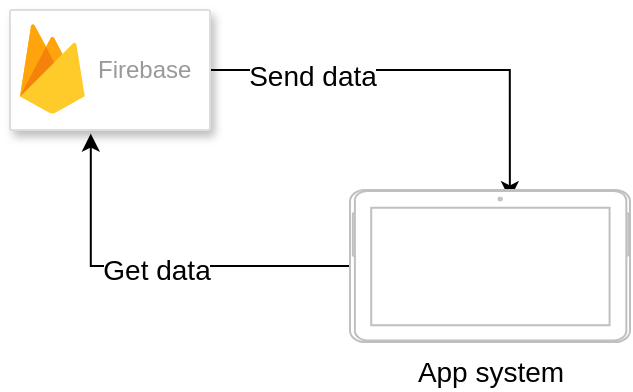 <mxfile version="21.2.3" type="github">
  <diagram name="Page-1" id="Dg8eEz2HgzWtZS1r751G">
    <mxGraphModel dx="1050" dy="549" grid="1" gridSize="10" guides="1" tooltips="1" connect="1" arrows="1" fold="1" page="1" pageScale="1" pageWidth="850" pageHeight="1100" math="0" shadow="0">
      <root>
        <mxCell id="0" />
        <mxCell id="1" parent="0" />
        <mxCell id="fbs9RgWbE8Qr5iZF0D_h-4" style="edgeStyle=orthogonalEdgeStyle;rounded=0;orthogonalLoop=1;jettySize=auto;html=1;entryX=0.939;entryY=0.571;entryDx=0;entryDy=0;entryPerimeter=0;fontSize=14;" edge="1" parent="1" source="fbs9RgWbE8Qr5iZF0D_h-1" target="fbs9RgWbE8Qr5iZF0D_h-3">
          <mxGeometry relative="1" as="geometry" />
        </mxCell>
        <mxCell id="fbs9RgWbE8Qr5iZF0D_h-9" value="Send data" style="edgeLabel;html=1;align=center;verticalAlign=middle;resizable=0;points=[];fontSize=14;" vertex="1" connectable="0" parent="fbs9RgWbE8Qr5iZF0D_h-4">
          <mxGeometry x="-0.526" y="-3" relative="1" as="geometry">
            <mxPoint as="offset" />
          </mxGeometry>
        </mxCell>
        <mxCell id="fbs9RgWbE8Qr5iZF0D_h-1" value="" style="strokeColor=#dddddd;shadow=1;strokeWidth=1;rounded=1;absoluteArcSize=1;arcSize=2;" vertex="1" parent="1">
          <mxGeometry x="80" y="100" width="100" height="60" as="geometry" />
        </mxCell>
        <mxCell id="fbs9RgWbE8Qr5iZF0D_h-2" value="Firebase" style="sketch=0;dashed=0;connectable=0;html=1;fillColor=#5184F3;strokeColor=none;shape=mxgraph.gcp2.firebase;part=1;labelPosition=right;verticalLabelPosition=middle;align=left;verticalAlign=middle;spacingLeft=5;fontColor=#999999;fontSize=12;" vertex="1" parent="fbs9RgWbE8Qr5iZF0D_h-1">
          <mxGeometry width="32.4" height="45" relative="1" as="geometry">
            <mxPoint x="5" y="7" as="offset" />
          </mxGeometry>
        </mxCell>
        <mxCell id="fbs9RgWbE8Qr5iZF0D_h-5" style="edgeStyle=orthogonalEdgeStyle;rounded=0;orthogonalLoop=1;jettySize=auto;html=1;entryX=0.404;entryY=1.03;entryDx=0;entryDy=0;entryPerimeter=0;" edge="1" parent="1" source="fbs9RgWbE8Qr5iZF0D_h-3" target="fbs9RgWbE8Qr5iZF0D_h-1">
          <mxGeometry relative="1" as="geometry" />
        </mxCell>
        <mxCell id="fbs9RgWbE8Qr5iZF0D_h-7" value="Get data" style="edgeLabel;html=1;align=center;verticalAlign=middle;resizable=0;points=[];fontSize=14;" vertex="1" connectable="0" parent="fbs9RgWbE8Qr5iZF0D_h-5">
          <mxGeometry x="-0.007" y="2" relative="1" as="geometry">
            <mxPoint as="offset" />
          </mxGeometry>
        </mxCell>
        <mxCell id="fbs9RgWbE8Qr5iZF0D_h-3" value="&lt;font style=&quot;font-size: 14px;&quot;&gt;App system&lt;/font&gt;" style="verticalLabelPosition=bottom;verticalAlign=top;html=1;shadow=0;dashed=0;strokeWidth=1;shape=mxgraph.android.tab2;strokeColor=#c0c0c0;direction=north;" vertex="1" parent="1">
          <mxGeometry x="250" y="190" width="140" height="76" as="geometry" />
        </mxCell>
      </root>
    </mxGraphModel>
  </diagram>
</mxfile>
